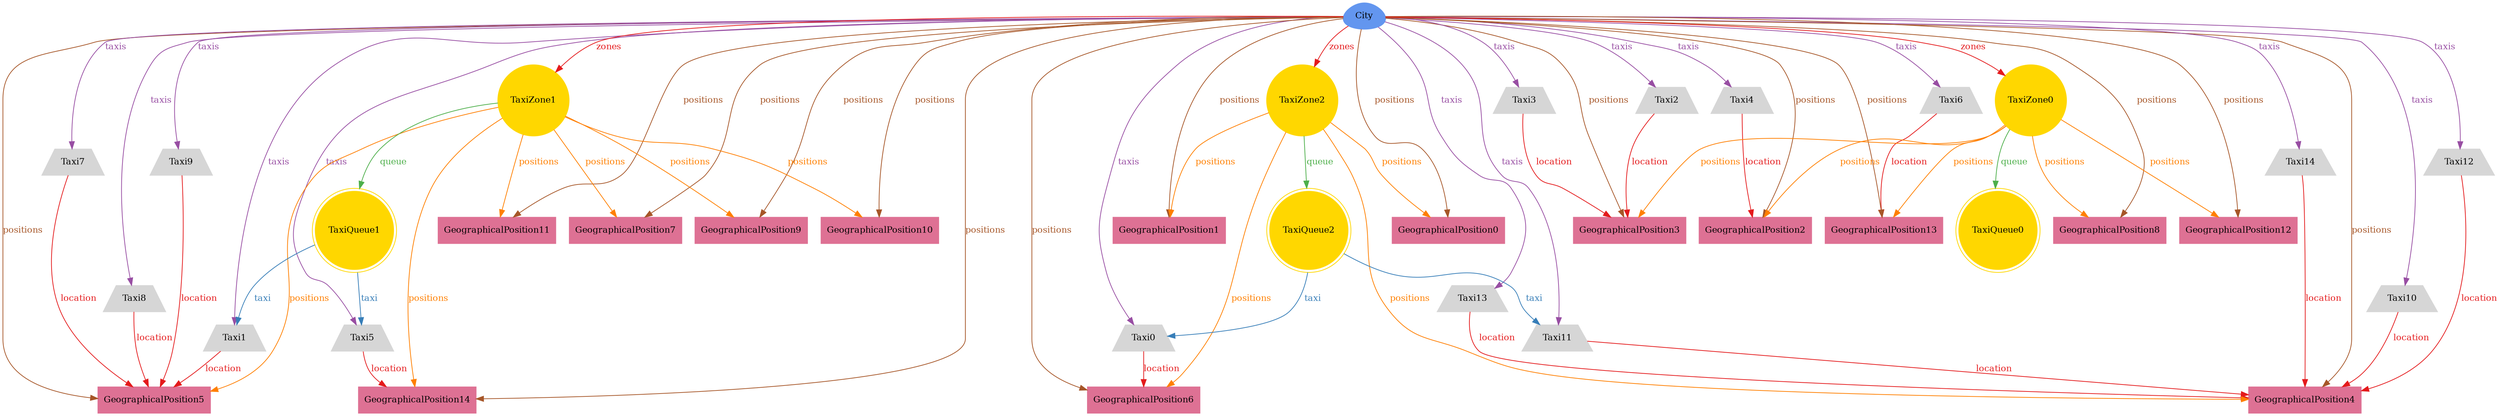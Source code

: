 digraph "graph" {
graph [fontsize=12]
node [fontsize=12]
edge [fontsize=12]
rankdir=TB;
"N33" -> "N32" [uuid = "<Taxi0, GeographicalPosition6>", color = "#e41a1c", fontcolor = "#e41a1c", style = "solid", label = "location", dir = "forward", weight = "1"]
"N29" -> "N25" [uuid = "<Taxi1, GeographicalPosition5>", color = "#e41a1c", fontcolor = "#e41a1c", style = "solid", label = "location", dir = "forward", weight = "1"]
"N24" -> "N21" [uuid = "<Taxi2, GeographicalPosition3>", color = "#e41a1c", fontcolor = "#e41a1c", style = "solid", label = "location", dir = "forward", weight = "1"]
"N23" -> "N21" [uuid = "<Taxi3, GeographicalPosition3>", color = "#e41a1c", fontcolor = "#e41a1c", style = "solid", label = "location", dir = "forward", weight = "1"]
"N20" -> "N19" [uuid = "<Taxi4, GeographicalPosition2>", color = "#e41a1c", fontcolor = "#e41a1c", style = "solid", label = "location", dir = "forward", weight = "1"]
"N18" -> "N17" [uuid = "<Taxi5, GeographicalPosition14>", color = "#e41a1c", fontcolor = "#e41a1c", style = "solid", label = "location", dir = "forward", weight = "1"]
"N16" -> "N15" [uuid = "<Taxi6, GeographicalPosition13>", color = "#e41a1c", fontcolor = "#e41a1c", style = "solid", label = "location", dir = "forward", weight = "1"]
"N28" -> "N25" [uuid = "<Taxi7, GeographicalPosition5>", color = "#e41a1c", fontcolor = "#e41a1c", style = "solid", label = "location", dir = "forward", weight = "1"]
"N27" -> "N25" [uuid = "<Taxi8, GeographicalPosition5>", color = "#e41a1c", fontcolor = "#e41a1c", style = "solid", label = "location", dir = "forward", weight = "1"]
"N26" -> "N25" [uuid = "<Taxi9, GeographicalPosition5>", color = "#e41a1c", fontcolor = "#e41a1c", style = "solid", label = "location", dir = "forward", weight = "1"]
"N14" -> "N9" [uuid = "<Taxi10, GeographicalPosition4>", color = "#e41a1c", fontcolor = "#e41a1c", style = "solid", label = "location", dir = "forward", weight = "1"]
"N13" -> "N9" [uuid = "<Taxi11, GeographicalPosition4>", color = "#e41a1c", fontcolor = "#e41a1c", style = "solid", label = "location", dir = "forward", weight = "1"]
"N12" -> "N9" [uuid = "<Taxi12, GeographicalPosition4>", color = "#e41a1c", fontcolor = "#e41a1c", style = "solid", label = "location", dir = "forward", weight = "1"]
"N11" -> "N9" [uuid = "<Taxi13, GeographicalPosition4>", color = "#e41a1c", fontcolor = "#e41a1c", style = "solid", label = "location", dir = "forward", weight = "1"]
"N10" -> "N9" [uuid = "<Taxi14, GeographicalPosition4>", color = "#e41a1c", fontcolor = "#e41a1c", style = "solid", label = "location", dir = "forward", weight = "1"]
"N36" -> "N8" [uuid = "<City, GeographicalPosition0>", color = "#a65628", fontcolor = "#a65628", style = "solid", label = "positions", dir = "forward", weight = "1"]
"N36" -> "N7" [uuid = "<City, GeographicalPosition1>", color = "#a65628", fontcolor = "#a65628", style = "solid", label = "positions", dir = "forward", weight = "1"]
"N36" -> "N19" [uuid = "<City, GeographicalPosition2>", color = "#a65628", fontcolor = "#a65628", style = "solid", label = "positions", dir = "forward", weight = "1"]
"N36" -> "N21" [uuid = "<City, GeographicalPosition3>", color = "#a65628", fontcolor = "#a65628", style = "solid", label = "positions", dir = "forward", weight = "1"]
"N36" -> "N9" [uuid = "<City, GeographicalPosition4>", color = "#a65628", fontcolor = "#a65628", style = "solid", label = "positions", dir = "forward", weight = "1"]
"N36" -> "N25" [uuid = "<City, GeographicalPosition5>", color = "#a65628", fontcolor = "#a65628", style = "solid", label = "positions", dir = "forward", weight = "1"]
"N36" -> "N32" [uuid = "<City, GeographicalPosition6>", color = "#a65628", fontcolor = "#a65628", style = "solid", label = "positions", dir = "forward", weight = "1"]
"N36" -> "N6" [uuid = "<City, GeographicalPosition7>", color = "#a65628", fontcolor = "#a65628", style = "solid", label = "positions", dir = "forward", weight = "1"]
"N36" -> "N5" [uuid = "<City, GeographicalPosition8>", color = "#a65628", fontcolor = "#a65628", style = "solid", label = "positions", dir = "forward", weight = "1"]
"N36" -> "N4" [uuid = "<City, GeographicalPosition9>", color = "#a65628", fontcolor = "#a65628", style = "solid", label = "positions", dir = "forward", weight = "1"]
"N36" -> "N3" [uuid = "<City, GeographicalPosition10>", color = "#a65628", fontcolor = "#a65628", style = "solid", label = "positions", dir = "forward", weight = "1"]
"N36" -> "N2" [uuid = "<City, GeographicalPosition11>", color = "#a65628", fontcolor = "#a65628", style = "solid", label = "positions", dir = "forward", weight = "1"]
"N36" -> "N1" [uuid = "<City, GeographicalPosition12>", color = "#a65628", fontcolor = "#a65628", style = "solid", label = "positions", dir = "forward", weight = "1"]
"N36" -> "N15" [uuid = "<City, GeographicalPosition13>", color = "#a65628", fontcolor = "#a65628", style = "solid", label = "positions", dir = "forward", weight = "1"]
"N36" -> "N17" [uuid = "<City, GeographicalPosition14>", color = "#a65628", fontcolor = "#a65628", style = "solid", label = "positions", dir = "forward", weight = "1"]
"N22" -> "N19" [uuid = "<TaxiZone0, GeographicalPosition2>", color = "#ff7f00", fontcolor = "#ff7f00", style = "solid", label = "positions", dir = "forward", weight = "1"]
"N22" -> "N21" [uuid = "<TaxiZone0, GeographicalPosition3>", color = "#ff7f00", fontcolor = "#ff7f00", style = "solid", label = "positions", dir = "forward", weight = "1"]
"N22" -> "N5" [uuid = "<TaxiZone0, GeographicalPosition8>", color = "#ff7f00", fontcolor = "#ff7f00", style = "solid", label = "positions", dir = "forward", weight = "1"]
"N22" -> "N1" [uuid = "<TaxiZone0, GeographicalPosition12>", color = "#ff7f00", fontcolor = "#ff7f00", style = "solid", label = "positions", dir = "forward", weight = "1"]
"N22" -> "N15" [uuid = "<TaxiZone0, GeographicalPosition13>", color = "#ff7f00", fontcolor = "#ff7f00", style = "solid", label = "positions", dir = "forward", weight = "1"]
"N31" -> "N25" [uuid = "<TaxiZone1, GeographicalPosition5>", color = "#ff7f00", fontcolor = "#ff7f00", style = "solid", label = "positions", dir = "forward", weight = "1"]
"N31" -> "N6" [uuid = "<TaxiZone1, GeographicalPosition7>", color = "#ff7f00", fontcolor = "#ff7f00", style = "solid", label = "positions", dir = "forward", weight = "1"]
"N31" -> "N4" [uuid = "<TaxiZone1, GeographicalPosition9>", color = "#ff7f00", fontcolor = "#ff7f00", style = "solid", label = "positions", dir = "forward", weight = "1"]
"N31" -> "N3" [uuid = "<TaxiZone1, GeographicalPosition10>", color = "#ff7f00", fontcolor = "#ff7f00", style = "solid", label = "positions", dir = "forward", weight = "1"]
"N31" -> "N2" [uuid = "<TaxiZone1, GeographicalPosition11>", color = "#ff7f00", fontcolor = "#ff7f00", style = "solid", label = "positions", dir = "forward", weight = "1"]
"N31" -> "N17" [uuid = "<TaxiZone1, GeographicalPosition14>", color = "#ff7f00", fontcolor = "#ff7f00", style = "solid", label = "positions", dir = "forward", weight = "1"]
"N35" -> "N8" [uuid = "<TaxiZone2, GeographicalPosition0>", color = "#ff7f00", fontcolor = "#ff7f00", style = "solid", label = "positions", dir = "forward", weight = "1"]
"N35" -> "N7" [uuid = "<TaxiZone2, GeographicalPosition1>", color = "#ff7f00", fontcolor = "#ff7f00", style = "solid", label = "positions", dir = "forward", weight = "1"]
"N35" -> "N9" [uuid = "<TaxiZone2, GeographicalPosition4>", color = "#ff7f00", fontcolor = "#ff7f00", style = "solid", label = "positions", dir = "forward", weight = "1"]
"N35" -> "N32" [uuid = "<TaxiZone2, GeographicalPosition6>", color = "#ff7f00", fontcolor = "#ff7f00", style = "solid", label = "positions", dir = "forward", weight = "1"]
"N22" -> "N0" [uuid = "<TaxiZone0, TaxiQueue0>", color = "#4daf4a", fontcolor = "#4daf4a", style = "solid", label = "queue", dir = "forward", weight = "1"]
"N31" -> "N30" [uuid = "<TaxiZone1, TaxiQueue1>", color = "#4daf4a", fontcolor = "#4daf4a", style = "solid", label = "queue", dir = "forward", weight = "1"]
"N35" -> "N34" [uuid = "<TaxiZone2, TaxiQueue2>", color = "#4daf4a", fontcolor = "#4daf4a", style = "solid", label = "queue", dir = "forward", weight = "1"]
"N30" -> "N29" [uuid = "<TaxiQueue1, Taxi1>", color = "#377eb8", fontcolor = "#377eb8", style = "solid", label = "taxi", dir = "forward", weight = "1"]
"N30" -> "N18" [uuid = "<TaxiQueue1, Taxi5>", color = "#377eb8", fontcolor = "#377eb8", style = "solid", label = "taxi", dir = "forward", weight = "1"]
"N34" -> "N33" [uuid = "<TaxiQueue2, Taxi0>", color = "#377eb8", fontcolor = "#377eb8", style = "solid", label = "taxi", dir = "forward", weight = "1"]
"N34" -> "N13" [uuid = "<TaxiQueue2, Taxi11>", color = "#377eb8", fontcolor = "#377eb8", style = "solid", label = "taxi", dir = "forward", weight = "1"]
"N36" -> "N33" [uuid = "<City, Taxi0>", color = "#984ea3", fontcolor = "#984ea3", style = "solid", label = "taxis", dir = "forward", weight = "1"]
"N36" -> "N29" [uuid = "<City, Taxi1>", color = "#984ea3", fontcolor = "#984ea3", style = "solid", label = "taxis", dir = "forward", weight = "1"]
"N36" -> "N24" [uuid = "<City, Taxi2>", color = "#984ea3", fontcolor = "#984ea3", style = "solid", label = "taxis", dir = "forward", weight = "1"]
"N36" -> "N23" [uuid = "<City, Taxi3>", color = "#984ea3", fontcolor = "#984ea3", style = "solid", label = "taxis", dir = "forward", weight = "1"]
"N36" -> "N20" [uuid = "<City, Taxi4>", color = "#984ea3", fontcolor = "#984ea3", style = "solid", label = "taxis", dir = "forward", weight = "1"]
"N36" -> "N18" [uuid = "<City, Taxi5>", color = "#984ea3", fontcolor = "#984ea3", style = "solid", label = "taxis", dir = "forward", weight = "1"]
"N36" -> "N16" [uuid = "<City, Taxi6>", color = "#984ea3", fontcolor = "#984ea3", style = "solid", label = "taxis", dir = "forward", weight = "1"]
"N36" -> "N28" [uuid = "<City, Taxi7>", color = "#984ea3", fontcolor = "#984ea3", style = "solid", label = "taxis", dir = "forward", weight = "1"]
"N36" -> "N27" [uuid = "<City, Taxi8>", color = "#984ea3", fontcolor = "#984ea3", style = "solid", label = "taxis", dir = "forward", weight = "1"]
"N36" -> "N26" [uuid = "<City, Taxi9>", color = "#984ea3", fontcolor = "#984ea3", style = "solid", label = "taxis", dir = "forward", weight = "1"]
"N36" -> "N14" [uuid = "<City, Taxi10>", color = "#984ea3", fontcolor = "#984ea3", style = "solid", label = "taxis", dir = "forward", weight = "1"]
"N36" -> "N13" [uuid = "<City, Taxi11>", color = "#984ea3", fontcolor = "#984ea3", style = "solid", label = "taxis", dir = "forward", weight = "1"]
"N36" -> "N12" [uuid = "<City, Taxi12>", color = "#984ea3", fontcolor = "#984ea3", style = "solid", label = "taxis", dir = "forward", weight = "1"]
"N36" -> "N11" [uuid = "<City, Taxi13>", color = "#984ea3", fontcolor = "#984ea3", style = "solid", label = "taxis", dir = "forward", weight = "1"]
"N36" -> "N10" [uuid = "<City, Taxi14>", color = "#984ea3", fontcolor = "#984ea3", style = "solid", label = "taxis", dir = "forward", weight = "1"]
"N36" -> "N22" [uuid = "<City, TaxiZone0>", color = "#e41a1c", fontcolor = "#e41a1c", style = "solid", label = "zones", dir = "forward", weight = "1"]
"N36" -> "N31" [uuid = "<City, TaxiZone1>", color = "#e41a1c", fontcolor = "#e41a1c", style = "solid", label = "zones", dir = "forward", weight = "1"]
"N36" -> "N35" [uuid = "<City, TaxiZone2>", color = "#e41a1c", fontcolor = "#e41a1c", style = "solid", label = "zones", dir = "forward", weight = "1"]
"N0" [uuid="TaxiQueue0", label="TaxiQueue0", color="#ffd700", fontcolor = "#000000", shape = "doublecircle", style = "filled, solid"]
"N1" [uuid="GeographicalPosition12", label="GeographicalPosition12", color="#de7194", fontcolor = "#000000", shape = "box", style = "filled, solid"]
"N2" [uuid="GeographicalPosition11", label="GeographicalPosition11", color="#de7194", fontcolor = "#000000", shape = "box", style = "filled, solid"]
"N3" [uuid="GeographicalPosition10", label="GeographicalPosition10", color="#de7194", fontcolor = "#000000", shape = "box", style = "filled, solid"]
"N4" [uuid="GeographicalPosition9", label="GeographicalPosition9", color="#de7194", fontcolor = "#000000", shape = "box", style = "filled, solid"]
"N5" [uuid="GeographicalPosition8", label="GeographicalPosition8", color="#de7194", fontcolor = "#000000", shape = "box", style = "filled, solid"]
"N6" [uuid="GeographicalPosition7", label="GeographicalPosition7", color="#de7194", fontcolor = "#000000", shape = "box", style = "filled, solid"]
"N7" [uuid="GeographicalPosition1", label="GeographicalPosition1", color="#de7194", fontcolor = "#000000", shape = "box", style = "filled, solid"]
"N8" [uuid="GeographicalPosition0", label="GeographicalPosition0", color="#de7194", fontcolor = "#000000", shape = "box", style = "filled, solid"]
"N9" [uuid="GeographicalPosition4", label="GeographicalPosition4", color="#de7194", fontcolor = "#000000", shape = "box", style = "filled, solid"]
"N10" [uuid="Taxi14", label="Taxi14", color="#d6d6d6", fontcolor = "#000000", shape = "trapezium", style = "filled, solid"]
"N11" [uuid="Taxi13", label="Taxi13", color="#d6d6d6", fontcolor = "#000000", shape = "trapezium", style = "filled, solid"]
"N12" [uuid="Taxi12", label="Taxi12", color="#d6d6d6", fontcolor = "#000000", shape = "trapezium", style = "filled, solid"]
"N13" [uuid="Taxi11", label="Taxi11", color="#d6d6d6", fontcolor = "#000000", shape = "trapezium", style = "filled, solid"]
"N14" [uuid="Taxi10", label="Taxi10", color="#d6d6d6", fontcolor = "#000000", shape = "trapezium", style = "filled, solid"]
"N15" [uuid="GeographicalPosition13", label="GeographicalPosition13", color="#de7194", fontcolor = "#000000", shape = "box", style = "filled, solid"]
"N16" [uuid="Taxi6", label="Taxi6", color="#d6d6d6", fontcolor = "#000000", shape = "trapezium", style = "filled, solid"]
"N17" [uuid="GeographicalPosition14", label="GeographicalPosition14", color="#de7194", fontcolor = "#000000", shape = "box", style = "filled, solid"]
"N18" [uuid="Taxi5", label="Taxi5", color="#d6d6d6", fontcolor = "#000000", shape = "trapezium", style = "filled, solid"]
"N19" [uuid="GeographicalPosition2", label="GeographicalPosition2", color="#de7194", fontcolor = "#000000", shape = "box", style = "filled, solid"]
"N20" [uuid="Taxi4", label="Taxi4", color="#d6d6d6", fontcolor = "#000000", shape = "trapezium", style = "filled, solid"]
"N21" [uuid="GeographicalPosition3", label="GeographicalPosition3", color="#de7194", fontcolor = "#000000", shape = "box", style = "filled, solid"]
"N22" [uuid="TaxiZone0", label="TaxiZone0", color="#ffd700", fontcolor = "#000000", shape = "circle", style = "filled, solid"]
"N23" [uuid="Taxi3", label="Taxi3", color="#d6d6d6", fontcolor = "#000000", shape = "trapezium", style = "filled, solid"]
"N24" [uuid="Taxi2", label="Taxi2", color="#d6d6d6", fontcolor = "#000000", shape = "trapezium", style = "filled, solid"]
"N25" [uuid="GeographicalPosition5", label="GeographicalPosition5", color="#de7194", fontcolor = "#000000", shape = "box", style = "filled, solid"]
"N26" [uuid="Taxi9", label="Taxi9", color="#d6d6d6", fontcolor = "#000000", shape = "trapezium", style = "filled, solid"]
"N27" [uuid="Taxi8", label="Taxi8", color="#d6d6d6", fontcolor = "#000000", shape = "trapezium", style = "filled, solid"]
"N28" [uuid="Taxi7", label="Taxi7", color="#d6d6d6", fontcolor = "#000000", shape = "trapezium", style = "filled, solid"]
"N29" [uuid="Taxi1", label="Taxi1", color="#d6d6d6", fontcolor = "#000000", shape = "trapezium", style = "filled, solid"]
"N30" [uuid="TaxiQueue1", label="TaxiQueue1", color="#ffd700", fontcolor = "#000000", shape = "doublecircle", style = "filled, solid"]
"N31" [uuid="TaxiZone1", label="TaxiZone1", color="#ffd700", fontcolor = "#000000", shape = "circle", style = "filled, solid"]
"N32" [uuid="GeographicalPosition6", label="GeographicalPosition6", color="#de7194", fontcolor = "#000000", shape = "box", style = "filled, solid"]
"N33" [uuid="Taxi0", label="Taxi0", color="#d6d6d6", fontcolor = "#000000", shape = "trapezium", style = "filled, solid"]
"N34" [uuid="TaxiQueue2", label="TaxiQueue2", color="#ffd700", fontcolor = "#000000", shape = "doublecircle", style = "filled, solid"]
"N35" [uuid="TaxiZone2", label="TaxiZone2", color="#ffd700", fontcolor = "#000000", shape = "circle", style = "filled, solid"]
"N36" [uuid="City", label="City", color="#6396ef", fontcolor = "#000000", shape = "egg", style = "filled, solid"]
}
